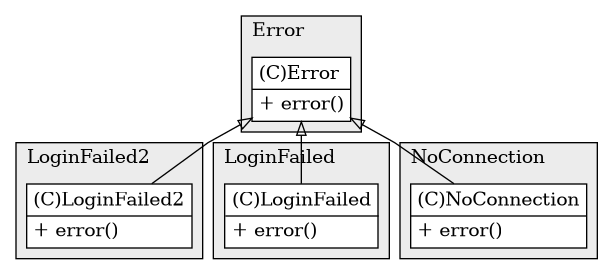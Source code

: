 @startuml

/' diagram meta data start
config=StructureConfiguration;
{
  "projectClassification": {
    "searchMode": "OpenProject", // OpenProject, AllProjects
    "includedProjects": "",
    "pathEndKeywords": "*.impl",
    "isClientPath": "",
    "isClientName": "",
    "isTestPath": "",
    "isTestName": "",
    "isMappingPath": "",
    "isMappingName": "",
    "isDataAccessPath": "",
    "isDataAccessName": "",
    "isDataStructurePath": "",
    "isDataStructureName": "",
    "isInterfaceStructuresPath": "",
    "isInterfaceStructuresName": "",
    "isEntryPointPath": "",
    "isEntryPointName": "",
    "treatFinalFieldsAsMandatory": false
  },
  "graphRestriction": {
    "classPackageExcludeFilter": "",
    "classPackageIncludeFilter": "",
    "classNameExcludeFilter": "",
    "classNameIncludeFilter": "",
    "methodNameExcludeFilter": "",
    "methodNameIncludeFilter": "",
    "removeByInheritance": "", // inheritance/annotation based filtering is done in a second step
    "removeByAnnotation": "",
    "removeByClassPackage": "", // cleanup the graph after inheritance/annotation based filtering is done
    "removeByClassName": "",
    "cutMappings": false,
    "cutEnum": true,
    "cutTests": true,
    "cutClient": true,
    "cutDataAccess": false,
    "cutInterfaceStructures": false,
    "cutDataStructures": false,
    "cutGetterAndSetter": true,
    "cutConstructors": true
  },
  "graphTraversal": {
    "forwardDepth": 6,
    "backwardDepth": 6,
    "classPackageExcludeFilter": "",
    "classPackageIncludeFilter": "",
    "classNameExcludeFilter": "",
    "classNameIncludeFilter": "",
    "methodNameExcludeFilter": "",
    "methodNameIncludeFilter": "",
    "hideMappings": false,
    "hideDataStructures": false,
    "hidePrivateMethods": true,
    "hideInterfaceCalls": true, // indirection: implementation -> interface (is hidden) -> implementation
    "onlyShowApplicationEntryPoints": false, // root node is included
    "useMethodCallsForStructureDiagram": "ForwardOnly" // ForwardOnly, BothDirections, No
  },
  "details": {
    "aggregation": "GroupByClass", // ByClass, GroupByClass, None
    "showClassGenericTypes": true,
    "showMethods": true,
    "showMethodParameterNames": true,
    "showMethodParameterTypes": true,
    "showMethodReturnType": true,
    "showPackageLevels": 2,
    "showDetailedClassStructure": true
  },
  "rootClass": "Error",
  "extensionCallbackMethod": "" // qualified.class.name#methodName - signature: public static String method(String)
}
diagram meta data end '/



digraph g {
    rankdir="TB"
    splines=polyline
    

'nodes 
subgraph cluster_1229293556 { 
   	label=LoginFailed2
	labeljust=l
	fillcolor="#ececec"
	style=filled
   
   LoginFailed21229293556[
	label=<<TABLE BORDER="1" CELLBORDER="0" CELLPADDING="4" CELLSPACING="0">
<TR><TD ALIGN="LEFT" >(C)LoginFailed2</TD></TR>
<HR/>
<TR><TD ALIGN="LEFT" >+ error()</TD></TR>
</TABLE>>
	style=filled
	margin=0
	shape=plaintext
	fillcolor="#FFFFFF"
];
} 

subgraph cluster_1702222618 { 
   	label=LoginFailed
	labeljust=l
	fillcolor="#ececec"
	style=filled
   
   LoginFailed1702222618[
	label=<<TABLE BORDER="1" CELLBORDER="0" CELLPADDING="4" CELLSPACING="0">
<TR><TD ALIGN="LEFT" >(C)LoginFailed</TD></TR>
<HR/>
<TR><TD ALIGN="LEFT" >+ error()</TD></TR>
</TABLE>>
	style=filled
	margin=0
	shape=plaintext
	fillcolor="#FFFFFF"
];
} 

subgraph cluster_67232232 { 
   	label=Error
	labeljust=l
	fillcolor="#ececec"
	style=filled
   
   Error67232232[
	label=<<TABLE BORDER="1" CELLBORDER="0" CELLPADDING="4" CELLSPACING="0">
<TR><TD ALIGN="LEFT" >(C)Error</TD></TR>
<HR/>
<TR><TD ALIGN="LEFT" >+ error()</TD></TR>
</TABLE>>
	style=filled
	margin=0
	shape=plaintext
	fillcolor="#FFFFFF"
];
} 

subgraph cluster_803225503 { 
   	label=NoConnection
	labeljust=l
	fillcolor="#ececec"
	style=filled
   
   NoConnection803225503[
	label=<<TABLE BORDER="1" CELLBORDER="0" CELLPADDING="4" CELLSPACING="0">
<TR><TD ALIGN="LEFT" >(C)NoConnection</TD></TR>
<HR/>
<TR><TD ALIGN="LEFT" >+ error()</TD></TR>
</TABLE>>
	style=filled
	margin=0
	shape=plaintext
	fillcolor="#FFFFFF"
];
} 

'edges    
Error67232232 -> LoginFailed1702222618[arrowhead=none, arrowtail=empty, dir=both];
Error67232232 -> LoginFailed21229293556[arrowhead=none, arrowtail=empty, dir=both];
Error67232232 -> NoConnection803225503[arrowhead=none, arrowtail=empty, dir=both];
    
}
@enduml